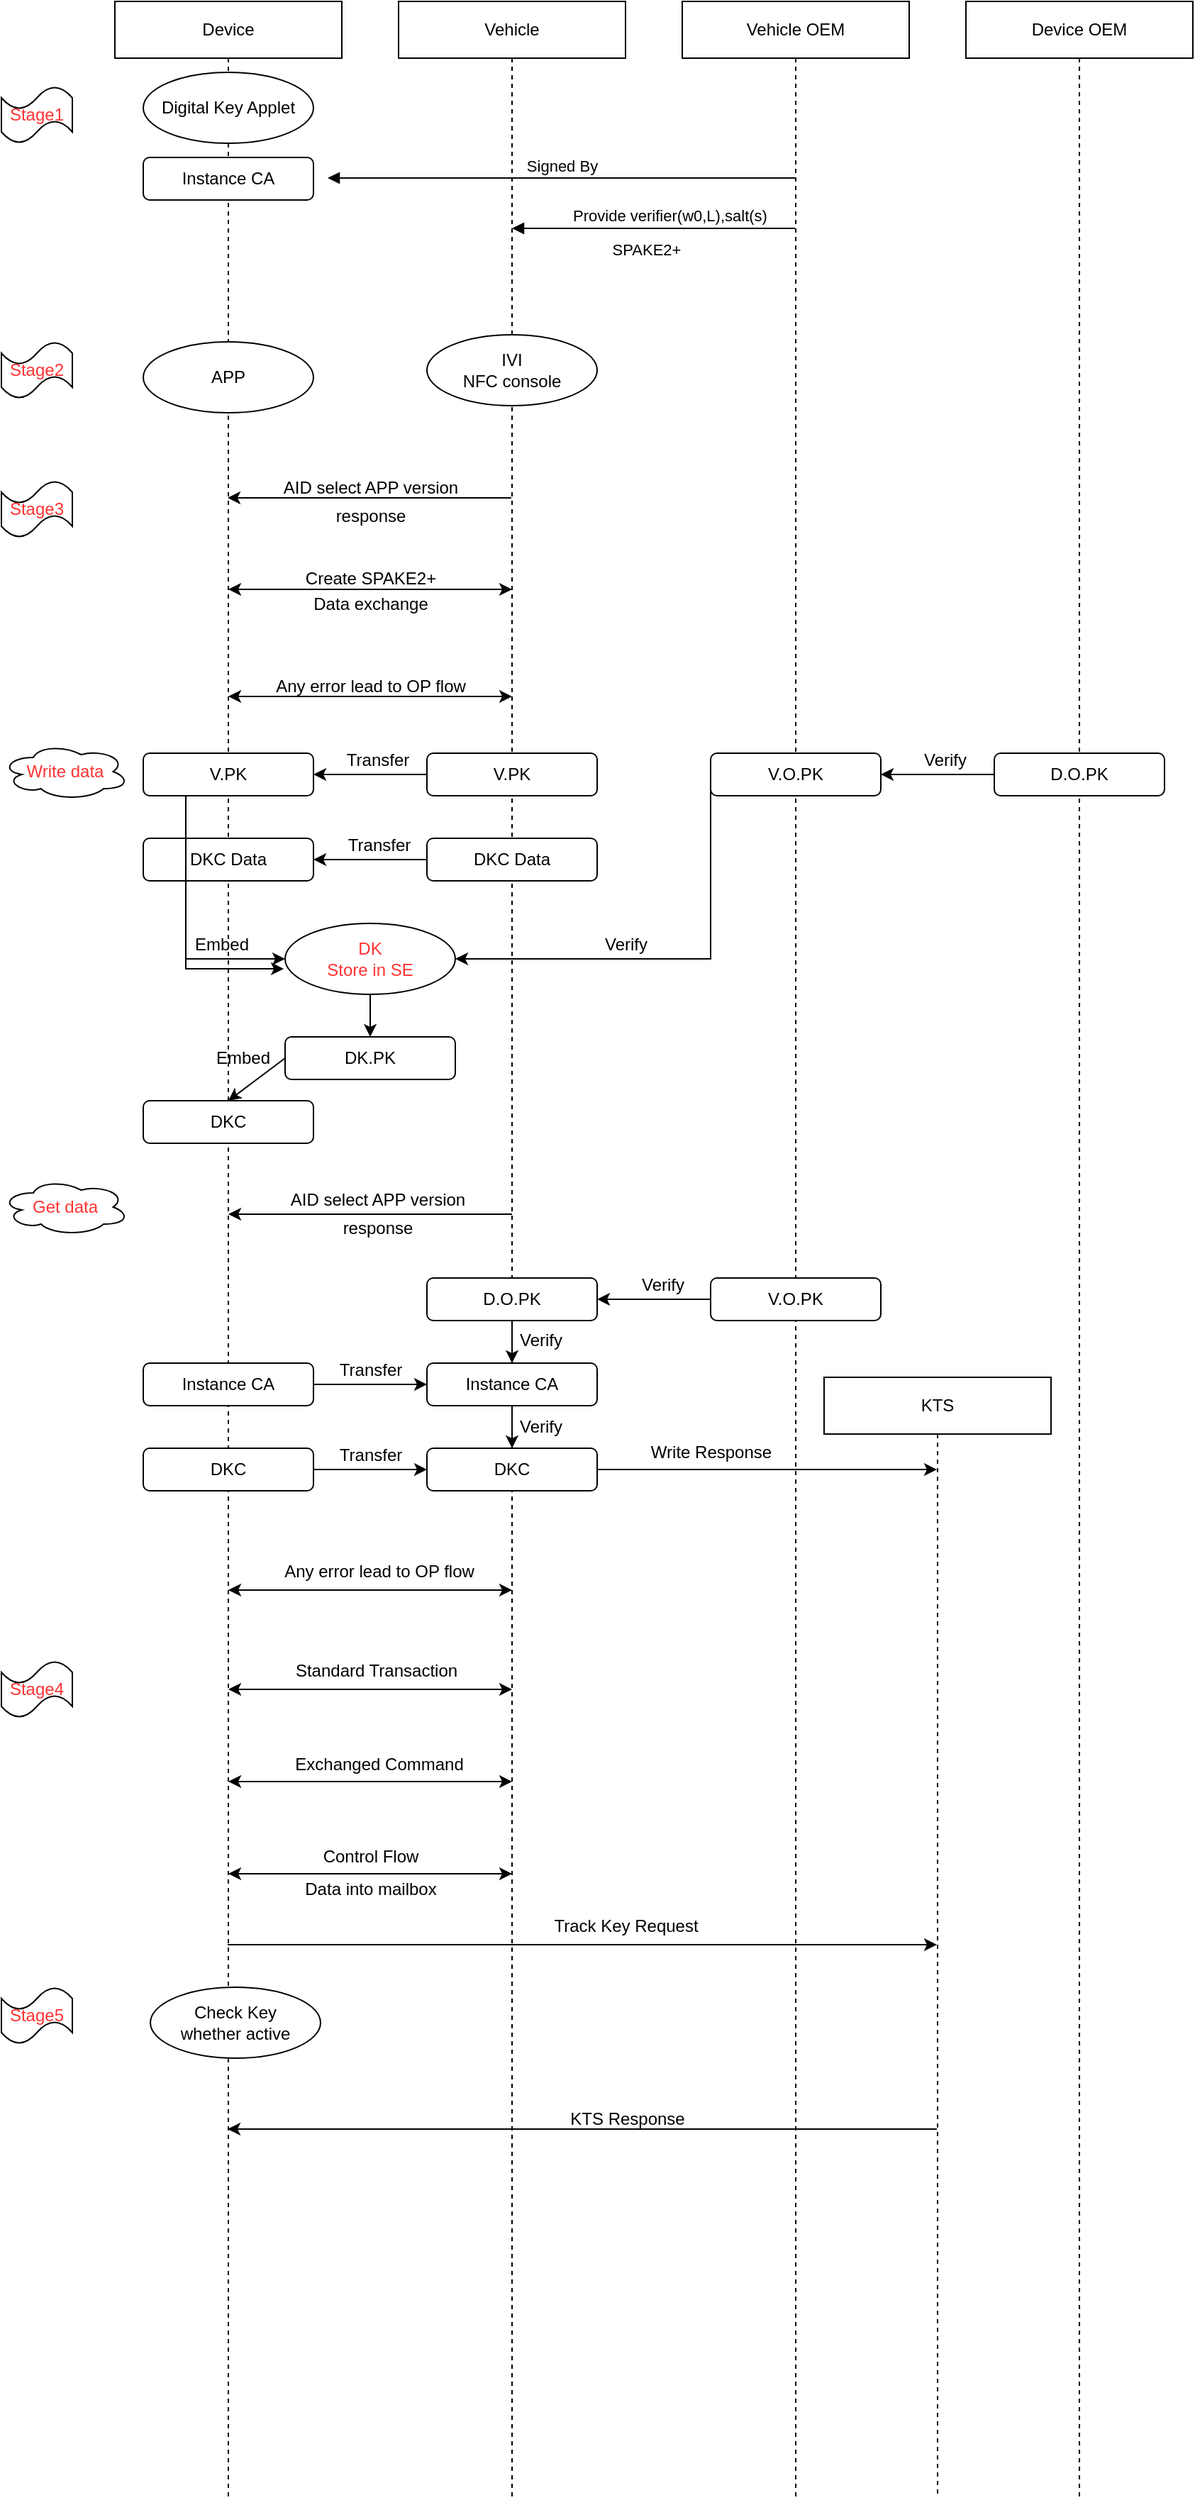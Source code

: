 <mxfile version="26.0.6">
  <diagram name="Page-1" id="2YBvvXClWsGukQMizWep">
    <mxGraphModel dx="1426" dy="903" grid="1" gridSize="10" guides="1" tooltips="1" connect="1" arrows="1" fold="1" page="1" pageScale="1" pageWidth="850" pageHeight="1100" math="0" shadow="0">
      <root>
        <mxCell id="0" />
        <mxCell id="1" parent="0" />
        <mxCell id="aM9ryv3xv72pqoxQDRHE-1" value="Device" style="shape=umlLifeline;perimeter=lifelinePerimeter;whiteSpace=wrap;html=1;container=0;dropTarget=0;collapsible=0;recursiveResize=0;outlineConnect=0;portConstraint=eastwest;newEdgeStyle={&quot;edgeStyle&quot;:&quot;elbowEdgeStyle&quot;,&quot;elbow&quot;:&quot;vertical&quot;,&quot;curved&quot;:0,&quot;rounded&quot;:0};" parent="1" vertex="1">
          <mxGeometry x="80" y="40" width="160" height="1760" as="geometry" />
        </mxCell>
        <mxCell id="aM9ryv3xv72pqoxQDRHE-5" value="Vehicle" style="shape=umlLifeline;perimeter=lifelinePerimeter;whiteSpace=wrap;html=1;container=0;dropTarget=0;collapsible=0;recursiveResize=0;outlineConnect=0;portConstraint=eastwest;newEdgeStyle={&quot;edgeStyle&quot;:&quot;elbowEdgeStyle&quot;,&quot;elbow&quot;:&quot;vertical&quot;,&quot;curved&quot;:0,&quot;rounded&quot;:0};" parent="1" vertex="1">
          <mxGeometry x="280" y="40" width="160" height="1760" as="geometry" />
        </mxCell>
        <mxCell id="aM9ryv3xv72pqoxQDRHE-9" value="Signed By" style="html=1;verticalAlign=bottom;endArrow=block;edgeStyle=elbowEdgeStyle;elbow=horizontal;curved=0;rounded=0;" parent="1" edge="1">
          <mxGeometry relative="1" as="geometry">
            <mxPoint x="559.5" y="164.5" as="sourcePoint" />
            <Array as="points">
              <mxPoint x="270" y="164.5" />
            </Array>
            <mxPoint x="230" y="164.5" as="targetPoint" />
          </mxGeometry>
        </mxCell>
        <mxCell id="aODJdHS8t_MNUbrkNVu9-1" value="Vehicle OEM" style="shape=umlLifeline;perimeter=lifelinePerimeter;whiteSpace=wrap;html=1;container=0;dropTarget=0;collapsible=0;recursiveResize=0;outlineConnect=0;portConstraint=eastwest;newEdgeStyle={&quot;edgeStyle&quot;:&quot;elbowEdgeStyle&quot;,&quot;elbow&quot;:&quot;vertical&quot;,&quot;curved&quot;:0,&quot;rounded&quot;:0};" vertex="1" parent="1">
          <mxGeometry x="480" y="40" width="160" height="1760" as="geometry" />
        </mxCell>
        <mxCell id="aODJdHS8t_MNUbrkNVu9-5" value="Device OEM" style="shape=umlLifeline;perimeter=lifelinePerimeter;whiteSpace=wrap;html=1;container=0;dropTarget=0;collapsible=0;recursiveResize=0;outlineConnect=0;portConstraint=eastwest;newEdgeStyle={&quot;edgeStyle&quot;:&quot;elbowEdgeStyle&quot;,&quot;elbow&quot;:&quot;vertical&quot;,&quot;curved&quot;:0,&quot;rounded&quot;:0};" vertex="1" parent="1">
          <mxGeometry x="680" y="40" width="160" height="1760" as="geometry" />
        </mxCell>
        <mxCell id="aODJdHS8t_MNUbrkNVu9-11" value="&lt;font style=&quot;color: rgb(255, 51, 51);&quot;&gt;Stage1&lt;/font&gt;" style="shape=tape;whiteSpace=wrap;html=1;" vertex="1" parent="1">
          <mxGeometry y="100" width="50" height="40" as="geometry" />
        </mxCell>
        <mxCell id="aODJdHS8t_MNUbrkNVu9-12" value="&lt;font style=&quot;color: rgb(255, 51, 51);&quot;&gt;Stage2&lt;/font&gt;" style="shape=tape;whiteSpace=wrap;html=1;" vertex="1" parent="1">
          <mxGeometry y="280" width="50" height="40" as="geometry" />
        </mxCell>
        <mxCell id="aODJdHS8t_MNUbrkNVu9-13" value="&lt;font style=&quot;color: rgb(255, 51, 51);&quot;&gt;Stage3&lt;/font&gt;" style="shape=tape;whiteSpace=wrap;html=1;" vertex="1" parent="1">
          <mxGeometry y="378" width="50" height="40" as="geometry" />
        </mxCell>
        <mxCell id="aODJdHS8t_MNUbrkNVu9-14" value="&lt;font style=&quot;color: rgb(255, 51, 51);&quot;&gt;Stage4&lt;/font&gt;" style="shape=tape;whiteSpace=wrap;html=1;" vertex="1" parent="1">
          <mxGeometry y="1210" width="50" height="40" as="geometry" />
        </mxCell>
        <mxCell id="aODJdHS8t_MNUbrkNVu9-15" value="&lt;font style=&quot;color: rgb(255, 51, 51);&quot;&gt;Stage5&lt;/font&gt;" style="shape=tape;whiteSpace=wrap;html=1;" vertex="1" parent="1">
          <mxGeometry y="1440" width="50" height="40" as="geometry" />
        </mxCell>
        <mxCell id="aODJdHS8t_MNUbrkNVu9-16" value="Digital Key Applet" style="ellipse;whiteSpace=wrap;html=1;" vertex="1" parent="1">
          <mxGeometry x="100" y="90" width="120" height="50" as="geometry" />
        </mxCell>
        <mxCell id="aODJdHS8t_MNUbrkNVu9-17" value="Instance CA" style="rounded=1;whiteSpace=wrap;html=1;" vertex="1" parent="1">
          <mxGeometry x="100" y="150" width="120" height="30" as="geometry" />
        </mxCell>
        <mxCell id="aODJdHS8t_MNUbrkNVu9-18" value="Provide verifier(w0,L),salt(s)" style="html=1;verticalAlign=bottom;endArrow=block;edgeStyle=elbowEdgeStyle;elbow=horizontal;curved=0;rounded=0;" edge="1" parent="1" target="aM9ryv3xv72pqoxQDRHE-5">
          <mxGeometry x="-0.105" relative="1" as="geometry">
            <mxPoint x="559.5" y="200" as="sourcePoint" />
            <Array as="points">
              <mxPoint x="410" y="200" />
            </Array>
            <mxPoint x="380" y="200" as="targetPoint" />
            <mxPoint x="1" as="offset" />
          </mxGeometry>
        </mxCell>
        <mxCell id="aODJdHS8t_MNUbrkNVu9-19" value="&lt;font style=&quot;font-size: 11px;&quot;&gt;SPAKE2+&lt;/font&gt;" style="text;strokeColor=none;align=center;fillColor=none;html=1;verticalAlign=middle;whiteSpace=wrap;rounded=0;" vertex="1" parent="1">
          <mxGeometry x="425" y="200" width="60" height="30" as="geometry" />
        </mxCell>
        <mxCell id="aODJdHS8t_MNUbrkNVu9-21" value="IVI&lt;div&gt;NFC console&lt;/div&gt;" style="ellipse;whiteSpace=wrap;html=1;" vertex="1" parent="1">
          <mxGeometry x="300" y="275" width="120" height="50" as="geometry" />
        </mxCell>
        <mxCell id="aODJdHS8t_MNUbrkNVu9-22" value="APP" style="ellipse;whiteSpace=wrap;html=1;" vertex="1" parent="1">
          <mxGeometry x="100" y="280" width="120" height="50" as="geometry" />
        </mxCell>
        <mxCell id="aODJdHS8t_MNUbrkNVu9-23" value="" style="endArrow=classic;html=1;rounded=0;" edge="1" parent="1">
          <mxGeometry width="50" height="50" relative="1" as="geometry">
            <mxPoint x="359.5" y="390" as="sourcePoint" />
            <mxPoint x="159.5" y="390" as="targetPoint" />
          </mxGeometry>
        </mxCell>
        <mxCell id="aODJdHS8t_MNUbrkNVu9-27" value="AID select APP version" style="text;html=1;align=center;verticalAlign=middle;resizable=0;points=[];autosize=1;strokeColor=none;fillColor=none;" vertex="1" parent="1">
          <mxGeometry x="185" y="368" width="150" height="30" as="geometry" />
        </mxCell>
        <mxCell id="aODJdHS8t_MNUbrkNVu9-28" value="response" style="text;html=1;align=center;verticalAlign=middle;resizable=0;points=[];autosize=1;strokeColor=none;fillColor=none;" vertex="1" parent="1">
          <mxGeometry x="225" y="388" width="70" height="30" as="geometry" />
        </mxCell>
        <mxCell id="aODJdHS8t_MNUbrkNVu9-29" value="" style="endArrow=classic;startArrow=classic;html=1;rounded=0;" edge="1" parent="1">
          <mxGeometry width="50" height="50" relative="1" as="geometry">
            <mxPoint x="160" y="454.5" as="sourcePoint" />
            <mxPoint x="360" y="454.5" as="targetPoint" />
          </mxGeometry>
        </mxCell>
        <mxCell id="aODJdHS8t_MNUbrkNVu9-30" value="Create SPAKE2+" style="text;html=1;align=center;verticalAlign=middle;resizable=0;points=[];autosize=1;strokeColor=none;fillColor=none;" vertex="1" parent="1">
          <mxGeometry x="200" y="432" width="120" height="30" as="geometry" />
        </mxCell>
        <mxCell id="aODJdHS8t_MNUbrkNVu9-31" value="Data exchange" style="text;html=1;align=center;verticalAlign=middle;resizable=0;points=[];autosize=1;strokeColor=none;fillColor=none;" vertex="1" parent="1">
          <mxGeometry x="210" y="450" width="100" height="30" as="geometry" />
        </mxCell>
        <mxCell id="aODJdHS8t_MNUbrkNVu9-32" value="" style="endArrow=classic;startArrow=classic;html=1;rounded=0;" edge="1" parent="1">
          <mxGeometry width="50" height="50" relative="1" as="geometry">
            <mxPoint x="160" y="530" as="sourcePoint" />
            <mxPoint x="360" y="530" as="targetPoint" />
          </mxGeometry>
        </mxCell>
        <mxCell id="aODJdHS8t_MNUbrkNVu9-33" value="Any error lead to OP flow" style="text;html=1;align=center;verticalAlign=middle;resizable=0;points=[];autosize=1;strokeColor=none;fillColor=none;" vertex="1" parent="1">
          <mxGeometry x="180" y="508" width="160" height="30" as="geometry" />
        </mxCell>
        <mxCell id="aODJdHS8t_MNUbrkNVu9-34" value="D.O.PK" style="rounded=1;whiteSpace=wrap;html=1;" vertex="1" parent="1">
          <mxGeometry x="700" y="570" width="120" height="30" as="geometry" />
        </mxCell>
        <mxCell id="aODJdHS8t_MNUbrkNVu9-35" value="V.O.PK" style="rounded=1;whiteSpace=wrap;html=1;" vertex="1" parent="1">
          <mxGeometry x="500" y="570" width="120" height="30" as="geometry" />
        </mxCell>
        <mxCell id="aODJdHS8t_MNUbrkNVu9-36" value="" style="endArrow=classic;html=1;rounded=0;exitX=0;exitY=0.5;exitDx=0;exitDy=0;entryX=1;entryY=0.5;entryDx=0;entryDy=0;" edge="1" parent="1" source="aODJdHS8t_MNUbrkNVu9-34" target="aODJdHS8t_MNUbrkNVu9-35">
          <mxGeometry width="50" height="50" relative="1" as="geometry">
            <mxPoint x="400" y="540" as="sourcePoint" />
            <mxPoint x="450" y="490" as="targetPoint" />
          </mxGeometry>
        </mxCell>
        <mxCell id="aODJdHS8t_MNUbrkNVu9-37" value="Verify" style="text;html=1;align=center;verticalAlign=middle;resizable=0;points=[];autosize=1;strokeColor=none;fillColor=none;" vertex="1" parent="1">
          <mxGeometry x="640" y="560" width="50" height="30" as="geometry" />
        </mxCell>
        <mxCell id="aODJdHS8t_MNUbrkNVu9-38" value="&lt;font style=&quot;color: rgb(255, 51, 51);&quot;&gt;Write data&lt;/font&gt;" style="ellipse;shape=cloud;whiteSpace=wrap;html=1;" vertex="1" parent="1">
          <mxGeometry y="563" width="90" height="40" as="geometry" />
        </mxCell>
        <mxCell id="aODJdHS8t_MNUbrkNVu9-39" value="V.PK" style="rounded=1;whiteSpace=wrap;html=1;" vertex="1" parent="1">
          <mxGeometry x="300" y="570" width="120" height="30" as="geometry" />
        </mxCell>
        <mxCell id="aODJdHS8t_MNUbrkNVu9-40" value="V.PK" style="rounded=1;whiteSpace=wrap;html=1;" vertex="1" parent="1">
          <mxGeometry x="100" y="570" width="120" height="30" as="geometry" />
        </mxCell>
        <mxCell id="aODJdHS8t_MNUbrkNVu9-41" value="" style="endArrow=classic;html=1;rounded=0;exitX=0;exitY=0.5;exitDx=0;exitDy=0;entryX=1;entryY=0.5;entryDx=0;entryDy=0;" edge="1" parent="1" source="aODJdHS8t_MNUbrkNVu9-39" target="aODJdHS8t_MNUbrkNVu9-40">
          <mxGeometry width="50" height="50" relative="1" as="geometry">
            <mxPoint x="400" y="440" as="sourcePoint" />
            <mxPoint x="450" y="390" as="targetPoint" />
          </mxGeometry>
        </mxCell>
        <mxCell id="aODJdHS8t_MNUbrkNVu9-42" value="Transfer" style="text;html=1;align=center;verticalAlign=middle;resizable=0;points=[];autosize=1;strokeColor=none;fillColor=none;" vertex="1" parent="1">
          <mxGeometry x="230" y="560" width="70" height="30" as="geometry" />
        </mxCell>
        <mxCell id="aODJdHS8t_MNUbrkNVu9-43" value="DKC Data" style="rounded=1;whiteSpace=wrap;html=1;" vertex="1" parent="1">
          <mxGeometry x="300" y="630" width="120" height="30" as="geometry" />
        </mxCell>
        <mxCell id="aODJdHS8t_MNUbrkNVu9-44" value="DKC Data" style="rounded=1;whiteSpace=wrap;html=1;" vertex="1" parent="1">
          <mxGeometry x="100" y="630" width="120" height="30" as="geometry" />
        </mxCell>
        <mxCell id="aODJdHS8t_MNUbrkNVu9-46" value="" style="endArrow=classic;html=1;rounded=0;exitX=0;exitY=0.5;exitDx=0;exitDy=0;entryX=1;entryY=0.5;entryDx=0;entryDy=0;" edge="1" parent="1" source="aODJdHS8t_MNUbrkNVu9-43" target="aODJdHS8t_MNUbrkNVu9-44">
          <mxGeometry width="50" height="50" relative="1" as="geometry">
            <mxPoint x="400" y="440" as="sourcePoint" />
            <mxPoint x="450" y="390" as="targetPoint" />
          </mxGeometry>
        </mxCell>
        <mxCell id="aODJdHS8t_MNUbrkNVu9-47" value="Transfer" style="text;html=1;align=center;verticalAlign=middle;resizable=0;points=[];autosize=1;strokeColor=none;fillColor=none;" vertex="1" parent="1">
          <mxGeometry x="231" y="620" width="70" height="30" as="geometry" />
        </mxCell>
        <mxCell id="aODJdHS8t_MNUbrkNVu9-48" value="&lt;font style=&quot;color: rgb(255, 51, 51);&quot;&gt;DK&lt;/font&gt;&lt;div&gt;&lt;font color=&quot;#ff3333&quot;&gt;Store in SE&lt;/font&gt;&lt;/div&gt;" style="ellipse;whiteSpace=wrap;html=1;" vertex="1" parent="1">
          <mxGeometry x="200" y="690" width="120" height="50" as="geometry" />
        </mxCell>
        <mxCell id="aODJdHS8t_MNUbrkNVu9-49" value="" style="endArrow=classic;html=1;rounded=0;entryX=1;entryY=0.5;entryDx=0;entryDy=0;exitX=0;exitY=0.5;exitDx=0;exitDy=0;" edge="1" parent="1" source="aODJdHS8t_MNUbrkNVu9-35" target="aODJdHS8t_MNUbrkNVu9-48">
          <mxGeometry width="50" height="50" relative="1" as="geometry">
            <mxPoint x="400" y="540" as="sourcePoint" />
            <mxPoint x="450" y="490" as="targetPoint" />
            <Array as="points">
              <mxPoint x="500" y="715" />
            </Array>
          </mxGeometry>
        </mxCell>
        <mxCell id="aODJdHS8t_MNUbrkNVu9-50" value="Verify" style="text;html=1;align=center;verticalAlign=middle;resizable=0;points=[];autosize=1;strokeColor=none;fillColor=none;" vertex="1" parent="1">
          <mxGeometry x="415" y="690" width="50" height="30" as="geometry" />
        </mxCell>
        <mxCell id="aODJdHS8t_MNUbrkNVu9-51" value="" style="endArrow=classic;html=1;rounded=0;exitX=0.25;exitY=1;exitDx=0;exitDy=0;entryX=0;entryY=0.5;entryDx=0;entryDy=0;" edge="1" parent="1" source="aODJdHS8t_MNUbrkNVu9-40" target="aODJdHS8t_MNUbrkNVu9-48">
          <mxGeometry width="50" height="50" relative="1" as="geometry">
            <mxPoint x="400" y="540" as="sourcePoint" />
            <mxPoint x="450" y="490" as="targetPoint" />
            <Array as="points">
              <mxPoint x="130" y="715" />
            </Array>
          </mxGeometry>
        </mxCell>
        <mxCell id="aODJdHS8t_MNUbrkNVu9-52" value="" style="endArrow=classic;html=1;rounded=0;exitX=0.25;exitY=1;exitDx=0;exitDy=0;entryX=-0.008;entryY=0.64;entryDx=0;entryDy=0;entryPerimeter=0;" edge="1" parent="1" source="aODJdHS8t_MNUbrkNVu9-44" target="aODJdHS8t_MNUbrkNVu9-48">
          <mxGeometry width="50" height="50" relative="1" as="geometry">
            <mxPoint x="400" y="540" as="sourcePoint" />
            <mxPoint x="450" y="490" as="targetPoint" />
            <Array as="points">
              <mxPoint x="130" y="722" />
            </Array>
          </mxGeometry>
        </mxCell>
        <mxCell id="aODJdHS8t_MNUbrkNVu9-53" value="Embed" style="text;html=1;align=center;verticalAlign=middle;resizable=0;points=[];autosize=1;strokeColor=none;fillColor=none;" vertex="1" parent="1">
          <mxGeometry x="125" y="690" width="60" height="30" as="geometry" />
        </mxCell>
        <mxCell id="aODJdHS8t_MNUbrkNVu9-54" value="DK.PK" style="rounded=1;whiteSpace=wrap;html=1;" vertex="1" parent="1">
          <mxGeometry x="200" y="770" width="120" height="30" as="geometry" />
        </mxCell>
        <mxCell id="aODJdHS8t_MNUbrkNVu9-55" value="DKC" style="rounded=1;whiteSpace=wrap;html=1;" vertex="1" parent="1">
          <mxGeometry x="100" y="815" width="120" height="30" as="geometry" />
        </mxCell>
        <mxCell id="aODJdHS8t_MNUbrkNVu9-58" value="" style="endArrow=classic;html=1;rounded=0;exitX=0;exitY=0.5;exitDx=0;exitDy=0;entryX=0.5;entryY=0;entryDx=0;entryDy=0;" edge="1" parent="1" source="aODJdHS8t_MNUbrkNVu9-54" target="aODJdHS8t_MNUbrkNVu9-55">
          <mxGeometry width="50" height="50" relative="1" as="geometry">
            <mxPoint x="400" y="540" as="sourcePoint" />
            <mxPoint x="450" y="490" as="targetPoint" />
          </mxGeometry>
        </mxCell>
        <mxCell id="aODJdHS8t_MNUbrkNVu9-59" value="Embed" style="text;html=1;align=center;verticalAlign=middle;resizable=0;points=[];autosize=1;strokeColor=none;fillColor=none;" vertex="1" parent="1">
          <mxGeometry x="140" y="770" width="60" height="30" as="geometry" />
        </mxCell>
        <mxCell id="aODJdHS8t_MNUbrkNVu9-60" value="" style="endArrow=classic;html=1;rounded=0;exitX=0.5;exitY=1;exitDx=0;exitDy=0;entryX=0.5;entryY=0;entryDx=0;entryDy=0;" edge="1" parent="1" source="aODJdHS8t_MNUbrkNVu9-48" target="aODJdHS8t_MNUbrkNVu9-54">
          <mxGeometry width="50" height="50" relative="1" as="geometry">
            <mxPoint x="400" y="540" as="sourcePoint" />
            <mxPoint x="450" y="490" as="targetPoint" />
          </mxGeometry>
        </mxCell>
        <mxCell id="aODJdHS8t_MNUbrkNVu9-61" value="&lt;font style=&quot;color: rgb(255, 51, 51);&quot;&gt;Get data&lt;/font&gt;" style="ellipse;shape=cloud;whiteSpace=wrap;html=1;" vertex="1" parent="1">
          <mxGeometry y="870" width="90" height="40" as="geometry" />
        </mxCell>
        <mxCell id="aODJdHS8t_MNUbrkNVu9-62" value="AID select APP version" style="text;html=1;align=center;verticalAlign=middle;resizable=0;points=[];autosize=1;strokeColor=none;fillColor=none;" vertex="1" parent="1">
          <mxGeometry x="190" y="870" width="150" height="30" as="geometry" />
        </mxCell>
        <mxCell id="aODJdHS8t_MNUbrkNVu9-63" value="response" style="text;html=1;align=center;verticalAlign=middle;resizable=0;points=[];autosize=1;strokeColor=none;fillColor=none;" vertex="1" parent="1">
          <mxGeometry x="230" y="890" width="70" height="30" as="geometry" />
        </mxCell>
        <mxCell id="aODJdHS8t_MNUbrkNVu9-64" value="" style="endArrow=classic;html=1;rounded=0;" edge="1" parent="1">
          <mxGeometry width="50" height="50" relative="1" as="geometry">
            <mxPoint x="360" y="895" as="sourcePoint" />
            <mxPoint x="160" y="895" as="targetPoint" />
          </mxGeometry>
        </mxCell>
        <mxCell id="aODJdHS8t_MNUbrkNVu9-65" value="V.O.PK" style="rounded=1;whiteSpace=wrap;html=1;" vertex="1" parent="1">
          <mxGeometry x="500" y="940" width="120" height="30" as="geometry" />
        </mxCell>
        <mxCell id="aODJdHS8t_MNUbrkNVu9-66" value="Instance CA" style="rounded=1;whiteSpace=wrap;html=1;" vertex="1" parent="1">
          <mxGeometry x="100" y="1000" width="120" height="30" as="geometry" />
        </mxCell>
        <mxCell id="aODJdHS8t_MNUbrkNVu9-67" value="Instance CA" style="rounded=1;whiteSpace=wrap;html=1;" vertex="1" parent="1">
          <mxGeometry x="300" y="1000" width="120" height="30" as="geometry" />
        </mxCell>
        <mxCell id="aODJdHS8t_MNUbrkNVu9-68" value="DKC" style="rounded=1;whiteSpace=wrap;html=1;" vertex="1" parent="1">
          <mxGeometry x="100" y="1060" width="120" height="30" as="geometry" />
        </mxCell>
        <mxCell id="aODJdHS8t_MNUbrkNVu9-69" value="DKC" style="rounded=1;whiteSpace=wrap;html=1;" vertex="1" parent="1">
          <mxGeometry x="300" y="1060" width="120" height="30" as="geometry" />
        </mxCell>
        <mxCell id="aODJdHS8t_MNUbrkNVu9-70" value="" style="endArrow=classic;html=1;rounded=0;exitX=1;exitY=0.5;exitDx=0;exitDy=0;entryX=0;entryY=0.5;entryDx=0;entryDy=0;" edge="1" parent="1" source="aODJdHS8t_MNUbrkNVu9-66" target="aODJdHS8t_MNUbrkNVu9-67">
          <mxGeometry width="50" height="50" relative="1" as="geometry">
            <mxPoint x="400" y="760" as="sourcePoint" />
            <mxPoint x="450" y="710" as="targetPoint" />
          </mxGeometry>
        </mxCell>
        <mxCell id="aODJdHS8t_MNUbrkNVu9-71" value="Transfer" style="text;html=1;align=center;verticalAlign=middle;resizable=0;points=[];autosize=1;strokeColor=none;fillColor=none;" vertex="1" parent="1">
          <mxGeometry x="225" y="990" width="70" height="30" as="geometry" />
        </mxCell>
        <mxCell id="aODJdHS8t_MNUbrkNVu9-72" value="" style="endArrow=classic;html=1;rounded=0;exitX=1;exitY=0.5;exitDx=0;exitDy=0;entryX=0;entryY=0.5;entryDx=0;entryDy=0;" edge="1" parent="1" source="aODJdHS8t_MNUbrkNVu9-68" target="aODJdHS8t_MNUbrkNVu9-69">
          <mxGeometry width="50" height="50" relative="1" as="geometry">
            <mxPoint x="400" y="760" as="sourcePoint" />
            <mxPoint x="450" y="710" as="targetPoint" />
          </mxGeometry>
        </mxCell>
        <mxCell id="aODJdHS8t_MNUbrkNVu9-73" value="Transfer" style="text;html=1;align=center;verticalAlign=middle;resizable=0;points=[];autosize=1;strokeColor=none;fillColor=none;" vertex="1" parent="1">
          <mxGeometry x="225" y="1050" width="70" height="30" as="geometry" />
        </mxCell>
        <mxCell id="aODJdHS8t_MNUbrkNVu9-74" value="D.O.PK" style="rounded=1;whiteSpace=wrap;html=1;" vertex="1" parent="1">
          <mxGeometry x="300" y="940" width="120" height="30" as="geometry" />
        </mxCell>
        <mxCell id="aODJdHS8t_MNUbrkNVu9-75" value="" style="endArrow=classic;html=1;rounded=0;exitX=0;exitY=0.5;exitDx=0;exitDy=0;entryX=1;entryY=0.5;entryDx=0;entryDy=0;" edge="1" parent="1" source="aODJdHS8t_MNUbrkNVu9-65" target="aODJdHS8t_MNUbrkNVu9-74">
          <mxGeometry width="50" height="50" relative="1" as="geometry">
            <mxPoint x="400" y="760" as="sourcePoint" />
            <mxPoint x="450" y="710" as="targetPoint" />
          </mxGeometry>
        </mxCell>
        <mxCell id="aODJdHS8t_MNUbrkNVu9-76" value="" style="endArrow=classic;html=1;rounded=0;exitX=0.5;exitY=1;exitDx=0;exitDy=0;entryX=0.5;entryY=0;entryDx=0;entryDy=0;" edge="1" parent="1" source="aODJdHS8t_MNUbrkNVu9-74" target="aODJdHS8t_MNUbrkNVu9-67">
          <mxGeometry width="50" height="50" relative="1" as="geometry">
            <mxPoint x="400" y="760" as="sourcePoint" />
            <mxPoint x="450" y="710" as="targetPoint" />
          </mxGeometry>
        </mxCell>
        <mxCell id="aODJdHS8t_MNUbrkNVu9-77" value="Verify" style="text;html=1;align=center;verticalAlign=middle;resizable=0;points=[];autosize=1;strokeColor=none;fillColor=none;" vertex="1" parent="1">
          <mxGeometry x="441" y="930" width="50" height="30" as="geometry" />
        </mxCell>
        <mxCell id="aODJdHS8t_MNUbrkNVu9-78" value="" style="endArrow=classic;html=1;rounded=0;exitX=0.5;exitY=1;exitDx=0;exitDy=0;entryX=0.5;entryY=0;entryDx=0;entryDy=0;" edge="1" parent="1" source="aODJdHS8t_MNUbrkNVu9-67" target="aODJdHS8t_MNUbrkNVu9-69">
          <mxGeometry width="50" height="50" relative="1" as="geometry">
            <mxPoint x="400" y="760" as="sourcePoint" />
            <mxPoint x="450" y="710" as="targetPoint" />
          </mxGeometry>
        </mxCell>
        <mxCell id="aODJdHS8t_MNUbrkNVu9-79" value="Verify" style="text;html=1;align=center;verticalAlign=middle;resizable=0;points=[];autosize=1;strokeColor=none;fillColor=none;" vertex="1" parent="1">
          <mxGeometry x="355" y="969" width="50" height="30" as="geometry" />
        </mxCell>
        <mxCell id="aODJdHS8t_MNUbrkNVu9-80" value="Verify" style="text;html=1;align=center;verticalAlign=middle;resizable=0;points=[];autosize=1;strokeColor=none;fillColor=none;" vertex="1" parent="1">
          <mxGeometry x="355" y="1030" width="50" height="30" as="geometry" />
        </mxCell>
        <mxCell id="aODJdHS8t_MNUbrkNVu9-82" value="" style="endArrow=classic;html=1;rounded=0;exitX=1;exitY=0.5;exitDx=0;exitDy=0;" edge="1" parent="1" source="aODJdHS8t_MNUbrkNVu9-69" target="aODJdHS8t_MNUbrkNVu9-88">
          <mxGeometry width="50" height="50" relative="1" as="geometry">
            <mxPoint x="400" y="760" as="sourcePoint" />
            <mxPoint x="580" y="1075" as="targetPoint" />
          </mxGeometry>
        </mxCell>
        <mxCell id="aODJdHS8t_MNUbrkNVu9-83" value="Write Response" style="text;html=1;align=center;verticalAlign=middle;resizable=0;points=[];autosize=1;strokeColor=none;fillColor=none;" vertex="1" parent="1">
          <mxGeometry x="445" y="1048" width="110" height="30" as="geometry" />
        </mxCell>
        <mxCell id="aODJdHS8t_MNUbrkNVu9-84" value="" style="endArrow=classic;startArrow=classic;html=1;rounded=0;" edge="1" parent="1">
          <mxGeometry width="50" height="50" relative="1" as="geometry">
            <mxPoint x="160" y="1160" as="sourcePoint" />
            <mxPoint x="360" y="1160" as="targetPoint" />
          </mxGeometry>
        </mxCell>
        <mxCell id="aODJdHS8t_MNUbrkNVu9-85" value="Any error lead to OP flow" style="text;html=1;align=center;verticalAlign=middle;resizable=0;points=[];autosize=1;strokeColor=none;fillColor=none;" vertex="1" parent="1">
          <mxGeometry x="186" y="1132" width="160" height="30" as="geometry" />
        </mxCell>
        <mxCell id="aODJdHS8t_MNUbrkNVu9-88" value="KTS" style="shape=umlLifeline;perimeter=lifelinePerimeter;whiteSpace=wrap;html=1;container=0;dropTarget=0;collapsible=0;recursiveResize=0;outlineConnect=0;portConstraint=eastwest;newEdgeStyle={&quot;edgeStyle&quot;:&quot;elbowEdgeStyle&quot;,&quot;elbow&quot;:&quot;vertical&quot;,&quot;curved&quot;:0,&quot;rounded&quot;:0};" vertex="1" parent="1">
          <mxGeometry x="580" y="1010" width="160" height="790" as="geometry" />
        </mxCell>
        <mxCell id="aODJdHS8t_MNUbrkNVu9-89" value="" style="endArrow=classic;startArrow=classic;html=1;rounded=0;" edge="1" parent="1">
          <mxGeometry width="50" height="50" relative="1" as="geometry">
            <mxPoint x="160" y="1230" as="sourcePoint" />
            <mxPoint x="360" y="1230" as="targetPoint" />
          </mxGeometry>
        </mxCell>
        <mxCell id="aODJdHS8t_MNUbrkNVu9-90" value="Standard Transaction" style="text;html=1;align=center;verticalAlign=middle;resizable=0;points=[];autosize=1;strokeColor=none;fillColor=none;" vertex="1" parent="1">
          <mxGeometry x="194" y="1202" width="140" height="30" as="geometry" />
        </mxCell>
        <mxCell id="aODJdHS8t_MNUbrkNVu9-91" value="" style="endArrow=classic;startArrow=classic;html=1;rounded=0;" edge="1" parent="1">
          <mxGeometry width="50" height="50" relative="1" as="geometry">
            <mxPoint x="160" y="1295" as="sourcePoint" />
            <mxPoint x="360" y="1295" as="targetPoint" />
          </mxGeometry>
        </mxCell>
        <mxCell id="aODJdHS8t_MNUbrkNVu9-92" value="Exchanged Command" style="text;html=1;align=center;verticalAlign=middle;resizable=0;points=[];autosize=1;strokeColor=none;fillColor=none;" vertex="1" parent="1">
          <mxGeometry x="196" y="1268" width="140" height="30" as="geometry" />
        </mxCell>
        <mxCell id="aODJdHS8t_MNUbrkNVu9-93" value="" style="endArrow=classic;startArrow=classic;html=1;rounded=0;" edge="1" parent="1">
          <mxGeometry width="50" height="50" relative="1" as="geometry">
            <mxPoint x="160" y="1360" as="sourcePoint" />
            <mxPoint x="360" y="1360" as="targetPoint" />
          </mxGeometry>
        </mxCell>
        <mxCell id="aODJdHS8t_MNUbrkNVu9-94" value="Control Flow" style="text;html=1;align=center;verticalAlign=middle;resizable=0;points=[];autosize=1;strokeColor=none;fillColor=none;" vertex="1" parent="1">
          <mxGeometry x="215" y="1333" width="90" height="30" as="geometry" />
        </mxCell>
        <mxCell id="aODJdHS8t_MNUbrkNVu9-95" value="" style="endArrow=classic;html=1;rounded=0;" edge="1" parent="1">
          <mxGeometry width="50" height="50" relative="1" as="geometry">
            <mxPoint x="159.5" y="1410" as="sourcePoint" />
            <mxPoint x="659.5" y="1410" as="targetPoint" />
          </mxGeometry>
        </mxCell>
        <mxCell id="aODJdHS8t_MNUbrkNVu9-96" value="Track Key Request" style="text;html=1;align=center;verticalAlign=middle;resizable=0;points=[];autosize=1;strokeColor=none;fillColor=none;" vertex="1" parent="1">
          <mxGeometry x="375" y="1382" width="130" height="30" as="geometry" />
        </mxCell>
        <mxCell id="aODJdHS8t_MNUbrkNVu9-97" value="Data into mailbox" style="text;html=1;align=center;verticalAlign=middle;resizable=0;points=[];autosize=1;strokeColor=none;fillColor=none;" vertex="1" parent="1">
          <mxGeometry x="200" y="1356" width="120" height="30" as="geometry" />
        </mxCell>
        <mxCell id="aODJdHS8t_MNUbrkNVu9-98" value="Check Key&lt;div&gt;whether active&lt;/div&gt;" style="ellipse;whiteSpace=wrap;html=1;" vertex="1" parent="1">
          <mxGeometry x="105" y="1440" width="120" height="50" as="geometry" />
        </mxCell>
        <mxCell id="aODJdHS8t_MNUbrkNVu9-99" value="" style="endArrow=classic;html=1;rounded=0;" edge="1" parent="1">
          <mxGeometry width="50" height="50" relative="1" as="geometry">
            <mxPoint x="659.5" y="1540" as="sourcePoint" />
            <mxPoint x="159.5" y="1540" as="targetPoint" />
          </mxGeometry>
        </mxCell>
        <mxCell id="aODJdHS8t_MNUbrkNVu9-100" value="KTS Response" style="text;html=1;align=center;verticalAlign=middle;resizable=0;points=[];autosize=1;strokeColor=none;fillColor=none;" vertex="1" parent="1">
          <mxGeometry x="391" y="1518" width="100" height="30" as="geometry" />
        </mxCell>
      </root>
    </mxGraphModel>
  </diagram>
</mxfile>
